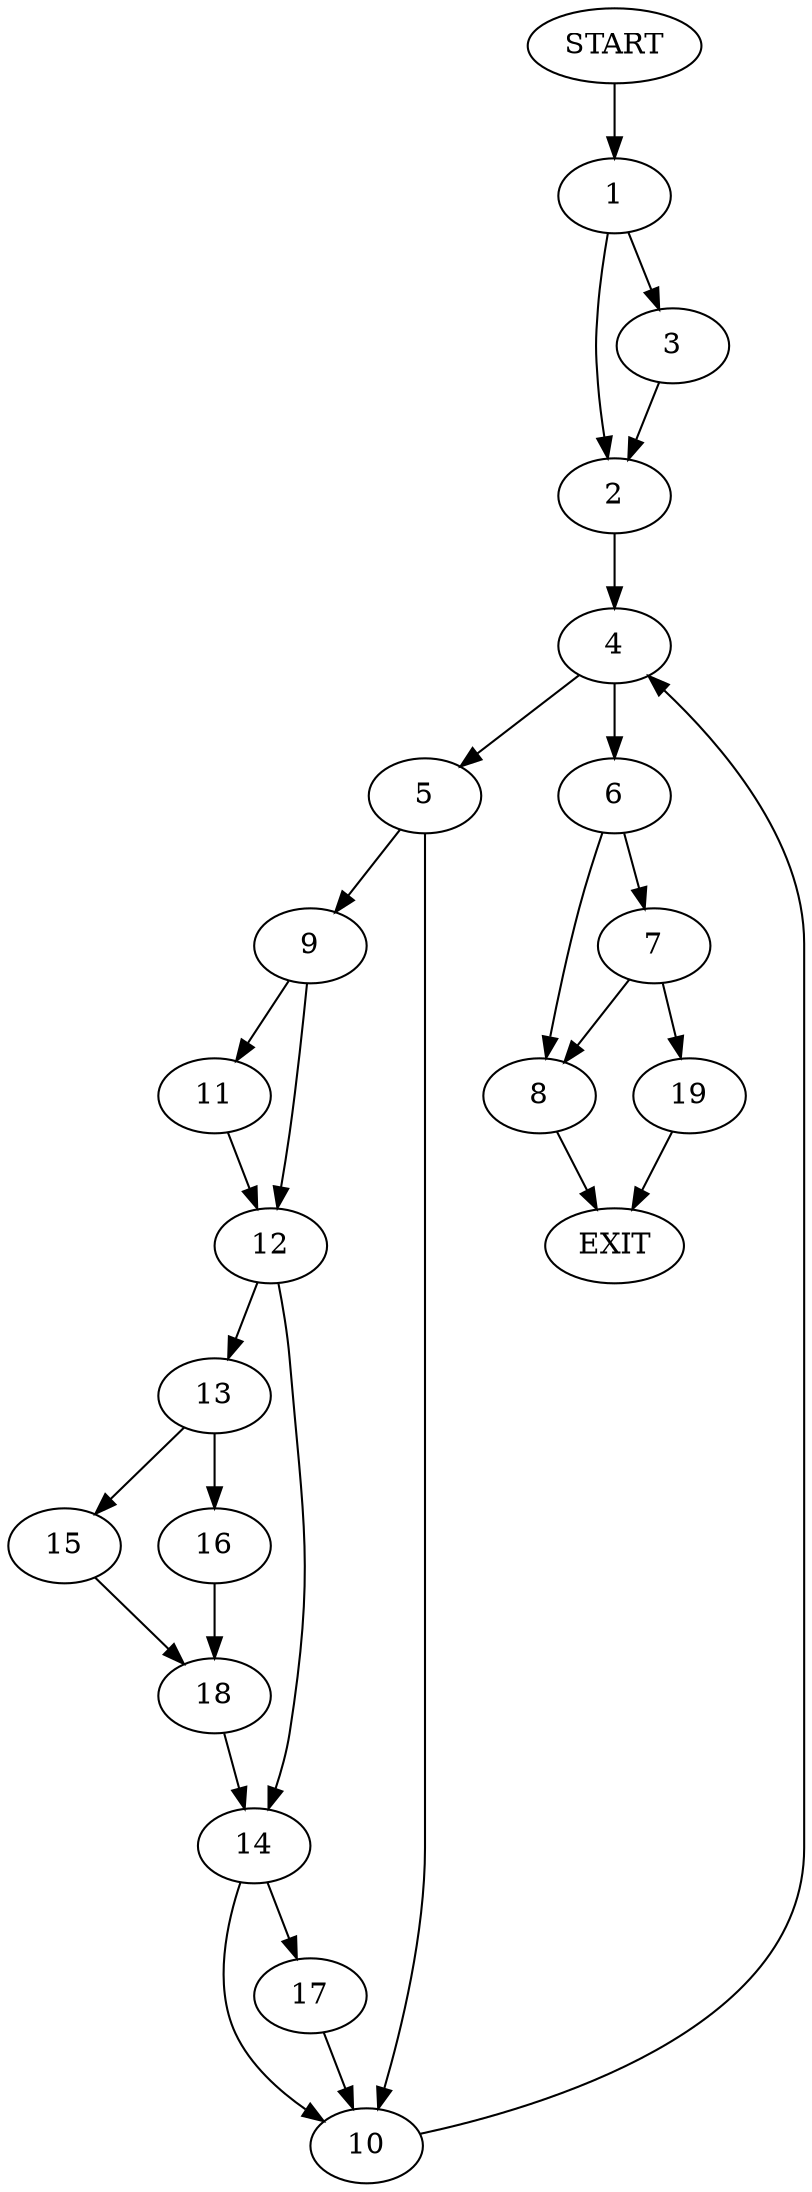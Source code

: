 digraph {
0 [label="START"]
20 [label="EXIT"]
0 -> 1
1 -> 2
1 -> 3
3 -> 2
2 -> 4
4 -> 5
4 -> 6
6 -> 7
6 -> 8
5 -> 9
5 -> 10
10 -> 4
9 -> 11
9 -> 12
11 -> 12
12 -> 13
12 -> 14
13 -> 15
13 -> 16
14 -> 17
14 -> 10
16 -> 18
15 -> 18
18 -> 14
17 -> 10
8 -> 20
7 -> 8
7 -> 19
19 -> 20
}
